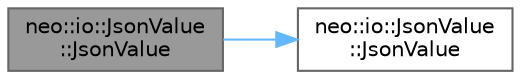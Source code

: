 digraph "neo::io::JsonValue::JsonValue"
{
 // LATEX_PDF_SIZE
  bgcolor="transparent";
  edge [fontname=Helvetica,fontsize=10,labelfontname=Helvetica,labelfontsize=10];
  node [fontname=Helvetica,fontsize=10,shape=box,height=0.2,width=0.4];
  rankdir="LR";
  Node1 [id="Node000001",label="neo::io::JsonValue\l::JsonValue",height=0.2,width=0.4,color="gray40", fillcolor="grey60", style="filled", fontcolor="black",tooltip=" "];
  Node1 -> Node2 [id="edge2_Node000001_Node000002",color="steelblue1",style="solid",tooltip=" "];
  Node2 [id="Node000002",label="neo::io::JsonValue\l::JsonValue",height=0.2,width=0.4,color="grey40", fillcolor="white", style="filled",URL="$classneo_1_1io_1_1_json_value.html#a4c424d01730d7e5e1117ecc35fa5a3c3",tooltip=" "];
}
